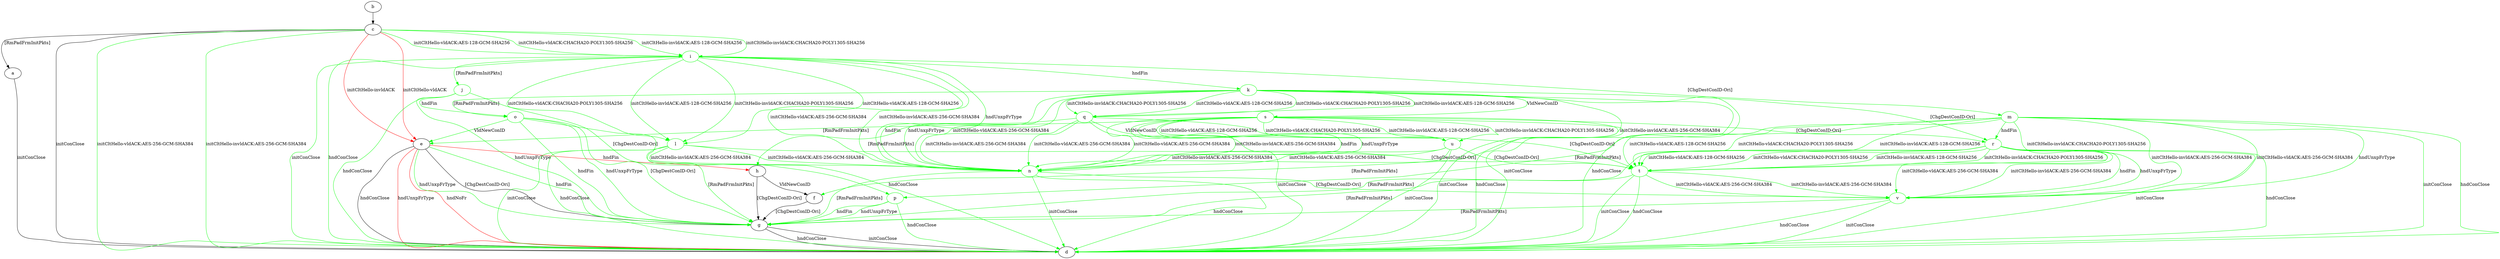 digraph "" {
	a -> d	[key=0,
		label="initConClose "];
	b -> c	[key=0];
	c -> a	[key=0,
		label="[RmPadFrmInitPkts] "];
	c -> d	[key=0,
		label="initConClose "];
	c -> d	[key=1,
		color=green,
		label="initCltHello-vldACK:AES-256-GCM-SHA384 "];
	c -> d	[key=2,
		color=green,
		label="initCltHello-invldACK:AES-256-GCM-SHA384 "];
	c -> e	[key=0,
		color=red,
		label="initCltHello-vldACK "];
	c -> e	[key=1,
		color=red,
		label="initCltHello-invldACK "];
	i	[color=green];
	c -> i	[key=0,
		color=green,
		label="initCltHello-vldACK:AES-128-GCM-SHA256 "];
	c -> i	[key=1,
		color=green,
		label="initCltHello-vldACK:CHACHA20-POLY1305-SHA256 "];
	c -> i	[key=2,
		color=green,
		label="initCltHello-invldACK:AES-128-GCM-SHA256 "];
	c -> i	[key=3,
		color=green,
		label="initCltHello-invldACK:CHACHA20-POLY1305-SHA256 "];
	e -> d	[key=0,
		label="hndConClose "];
	e -> d	[key=1,
		color=red,
		label="hndNoFr "];
	e -> d	[key=2,
		color=red,
		label="hndUnxpFrType "];
	e -> g	[key=0,
		label="[ChgDestConID-Ori] "];
	e -> g	[key=1,
		color=green,
		label="hndFin "];
	e -> g	[key=2,
		color=green,
		label="hndUnxpFrType "];
	e -> h	[key=0,
		color=red,
		label="hndFin "];
	f -> g	[key=0,
		label="[ChgDestConID-Ori] "];
	g -> d	[key=0,
		label="initConClose "];
	g -> d	[key=1,
		label="hndConClose "];
	h -> f	[key=0,
		label="VldNewConID "];
	h -> g	[key=0,
		label="[ChgDestConID-Ori] "];
	i -> d	[key=0,
		color=green,
		label="initConClose "];
	i -> d	[key=1,
		color=green,
		label="hndConClose "];
	j	[color=green];
	i -> j	[key=0,
		color=green,
		label="[RmPadFrmInitPkts] "];
	k	[color=green];
	i -> k	[key=0,
		color=green,
		label="hndFin "];
	l	[color=green];
	i -> l	[key=0,
		color=green,
		label="initCltHello-vldACK:AES-128-GCM-SHA256 "];
	i -> l	[key=1,
		color=green,
		label="initCltHello-vldACK:CHACHA20-POLY1305-SHA256 "];
	i -> l	[key=2,
		color=green,
		label="initCltHello-invldACK:AES-128-GCM-SHA256 "];
	i -> l	[key=3,
		color=green,
		label="initCltHello-invldACK:CHACHA20-POLY1305-SHA256 "];
	m	[color=green];
	i -> m	[key=0,
		color=green,
		label="[ChgDestConID-Ori] "];
	n	[color=green];
	i -> n	[key=0,
		color=green,
		label="initCltHello-vldACK:AES-256-GCM-SHA384 "];
	i -> n	[key=1,
		color=green,
		label="initCltHello-invldACK:AES-256-GCM-SHA384 "];
	i -> n	[key=2,
		color=green,
		label="hndUnxpFrType "];
	j -> d	[key=0,
		color=green,
		label="hndConClose "];
	j -> g	[key=0,
		color=green,
		label="hndUnxpFrType "];
	o	[color=green];
	j -> o	[key=0,
		color=green,
		label="hndFin "];
	p	[color=green];
	j -> p	[key=0,
		color=green,
		label="[ChgDestConID-Ori] "];
	k -> d	[key=0,
		color=green,
		label="initConClose "];
	k -> d	[key=1,
		color=green,
		label="hndConClose "];
	k -> n	[key=0,
		color=green,
		label="initCltHello-vldACK:AES-256-GCM-SHA384 "];
	k -> n	[key=1,
		color=green,
		label="initCltHello-invldACK:AES-256-GCM-SHA384 "];
	k -> n	[key=2,
		color=green,
		label="hndFin "];
	k -> n	[key=3,
		color=green,
		label="hndUnxpFrType "];
	k -> o	[key=0,
		color=green,
		label="[RmPadFrmInitPkts] "];
	q	[color=green];
	k -> q	[key=0,
		color=green,
		label="initCltHello-vldACK:AES-128-GCM-SHA256 "];
	k -> q	[key=1,
		color=green,
		label="initCltHello-vldACK:CHACHA20-POLY1305-SHA256 "];
	k -> q	[key=2,
		color=green,
		label="initCltHello-invldACK:AES-128-GCM-SHA256 "];
	k -> q	[key=3,
		color=green,
		label="initCltHello-invldACK:CHACHA20-POLY1305-SHA256 "];
	r	[color=green];
	k -> r	[key=0,
		color=green,
		label="[ChgDestConID-Ori] "];
	s	[color=green];
	k -> s	[key=0,
		color=green,
		label="VldNewConID "];
	l -> d	[key=0,
		color=green,
		label="initConClose "];
	l -> d	[key=1,
		color=green,
		label="hndConClose "];
	l -> g	[key=0,
		color=green,
		label="[RmPadFrmInitPkts] "];
	l -> n	[key=0,
		color=green,
		label="initCltHello-vldACK:AES-256-GCM-SHA384 "];
	l -> n	[key=1,
		color=green,
		label="initCltHello-invldACK:AES-256-GCM-SHA384 "];
	t	[color=green];
	l -> t	[key=0,
		color=green,
		label="[ChgDestConID-Ori] "];
	m -> d	[key=0,
		color=green,
		label="initConClose "];
	m -> d	[key=1,
		color=green,
		label="hndConClose "];
	m -> p	[key=0,
		color=green,
		label="[RmPadFrmInitPkts] "];
	m -> r	[key=0,
		color=green,
		label="hndFin "];
	m -> t	[key=0,
		color=green,
		label="initCltHello-vldACK:AES-128-GCM-SHA256 "];
	m -> t	[key=1,
		color=green,
		label="initCltHello-vldACK:CHACHA20-POLY1305-SHA256 "];
	m -> t	[key=2,
		color=green,
		label="initCltHello-invldACK:AES-128-GCM-SHA256 "];
	m -> t	[key=3,
		color=green,
		label="initCltHello-invldACK:CHACHA20-POLY1305-SHA256 "];
	v	[color=green];
	m -> v	[key=0,
		color=green,
		label="initCltHello-vldACK:AES-256-GCM-SHA384 "];
	m -> v	[key=1,
		color=green,
		label="initCltHello-invldACK:AES-256-GCM-SHA384 "];
	m -> v	[key=2,
		color=green,
		label="hndUnxpFrType "];
	n -> d	[key=0,
		color=green,
		label="initConClose "];
	n -> d	[key=1,
		color=green,
		label="hndConClose "];
	n -> g	[key=0,
		color=green,
		label="[RmPadFrmInitPkts] "];
	n -> v	[key=0,
		color=green,
		label="[ChgDestConID-Ori] "];
	o -> d	[key=0,
		color=green,
		label="hndConClose "];
	o -> e	[key=0,
		color=green,
		label="VldNewConID "];
	o -> g	[key=0,
		color=green,
		label="hndFin "];
	o -> g	[key=1,
		color=green,
		label="hndUnxpFrType "];
	o -> g	[key=2,
		color=green,
		label="[ChgDestConID-Ori] "];
	p -> d	[key=0,
		color=green,
		label="hndConClose "];
	p -> g	[key=0,
		color=green,
		label="hndFin "];
	p -> g	[key=1,
		color=green,
		label="hndUnxpFrType "];
	q -> d	[key=0,
		color=green,
		label="initConClose "];
	q -> h	[key=0,
		color=green,
		label="[RmPadFrmInitPkts] "];
	q -> n	[key=0,
		color=green,
		label="initCltHello-vldACK:AES-256-GCM-SHA384 "];
	q -> n	[key=1,
		color=green,
		label="initCltHello-invldACK:AES-256-GCM-SHA384 "];
	q -> t	[key=0,
		color=green,
		label="[ChgDestConID-Ori] "];
	u	[color=green];
	q -> u	[key=0,
		color=green,
		label="VldNewConID "];
	r -> d	[key=0,
		color=green,
		label="initConClose "];
	r -> d	[key=1,
		color=green,
		label="hndConClose "];
	r -> g	[key=0,
		color=green,
		label="[RmPadFrmInitPkts] "];
	r -> t	[key=0,
		color=green,
		label="initCltHello-vldACK:AES-128-GCM-SHA256 "];
	r -> t	[key=1,
		color=green,
		label="initCltHello-vldACK:CHACHA20-POLY1305-SHA256 "];
	r -> t	[key=2,
		color=green,
		label="initCltHello-invldACK:AES-128-GCM-SHA256 "];
	r -> t	[key=3,
		color=green,
		label="initCltHello-invldACK:CHACHA20-POLY1305-SHA256 "];
	r -> v	[key=0,
		color=green,
		label="initCltHello-vldACK:AES-256-GCM-SHA384 "];
	r -> v	[key=1,
		color=green,
		label="initCltHello-invldACK:AES-256-GCM-SHA384 "];
	r -> v	[key=2,
		color=green,
		label="hndFin "];
	r -> v	[key=3,
		color=green,
		label="hndUnxpFrType "];
	s -> d	[key=0,
		color=green,
		label="initConClose "];
	s -> d	[key=1,
		color=green,
		label="hndConClose "];
	s -> e	[key=0,
		color=green,
		label="[RmPadFrmInitPkts] "];
	s -> n	[key=0,
		color=green,
		label="initCltHello-vldACK:AES-256-GCM-SHA384 "];
	s -> n	[key=1,
		color=green,
		label="initCltHello-invldACK:AES-256-GCM-SHA384 "];
	s -> n	[key=2,
		color=green,
		label="hndFin "];
	s -> n	[key=3,
		color=green,
		label="hndUnxpFrType "];
	s -> r	[key=0,
		color=green,
		label="[ChgDestConID-Ori] "];
	s -> u	[key=0,
		color=green,
		label="initCltHello-vldACK:AES-128-GCM-SHA256 "];
	s -> u	[key=1,
		color=green,
		label="initCltHello-vldACK:CHACHA20-POLY1305-SHA256 "];
	s -> u	[key=2,
		color=green,
		label="initCltHello-invldACK:AES-128-GCM-SHA256 "];
	s -> u	[key=3,
		color=green,
		label="initCltHello-invldACK:CHACHA20-POLY1305-SHA256 "];
	t -> d	[key=0,
		color=green,
		label="initConClose "];
	t -> d	[key=1,
		color=green,
		label="hndConClose "];
	t -> g	[key=0,
		color=green,
		label="[RmPadFrmInitPkts] "];
	t -> v	[key=0,
		color=green,
		label="initCltHello-vldACK:AES-256-GCM-SHA384 "];
	t -> v	[key=1,
		color=green,
		label="initCltHello-invldACK:AES-256-GCM-SHA384 "];
	u -> d	[key=0,
		color=green,
		label="initConClose "];
	u -> f	[key=0,
		color=green,
		label="[RmPadFrmInitPkts] "];
	u -> n	[key=0,
		color=green,
		label="initCltHello-vldACK:AES-256-GCM-SHA384 "];
	u -> n	[key=1,
		color=green,
		label="initCltHello-invldACK:AES-256-GCM-SHA384 "];
	u -> t	[key=0,
		color=green,
		label="[ChgDestConID-Ori] "];
	v -> d	[key=0,
		color=green,
		label="initConClose "];
	v -> d	[key=1,
		color=green,
		label="hndConClose "];
	v -> g	[key=0,
		color=green,
		label="[RmPadFrmInitPkts] "];
}

